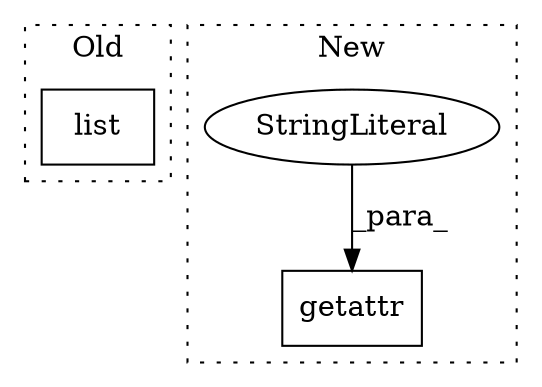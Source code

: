 digraph G {
subgraph cluster0 {
1 [label="list" a="32" s="6343,6358" l="5,1" shape="box"];
label = "Old";
style="dotted";
}
subgraph cluster1 {
2 [label="getattr" a="32" s="6426,6451" l="8,1" shape="box"];
3 [label="StringLiteral" a="45" s="6441" l="10" shape="ellipse"];
label = "New";
style="dotted";
}
3 -> 2 [label="_para_"];
}